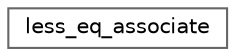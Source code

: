 digraph "Graphical Class Hierarchy"
{
 // LATEX_PDF_SIZE
  bgcolor="transparent";
  edge [fontname=Helvetica,fontsize=10,labelfontname=Helvetica,labelfontsize=10];
  node [fontname=Helvetica,fontsize=10,shape=box,height=0.2,width=0.4];
  rankdir="LR";
  Node0 [id="Node000000",label="less_eq_associate",height=0.2,width=0.4,color="grey40", fillcolor="white", style="filled",URL="$structless__eq__associate.html",tooltip=" "];
}
